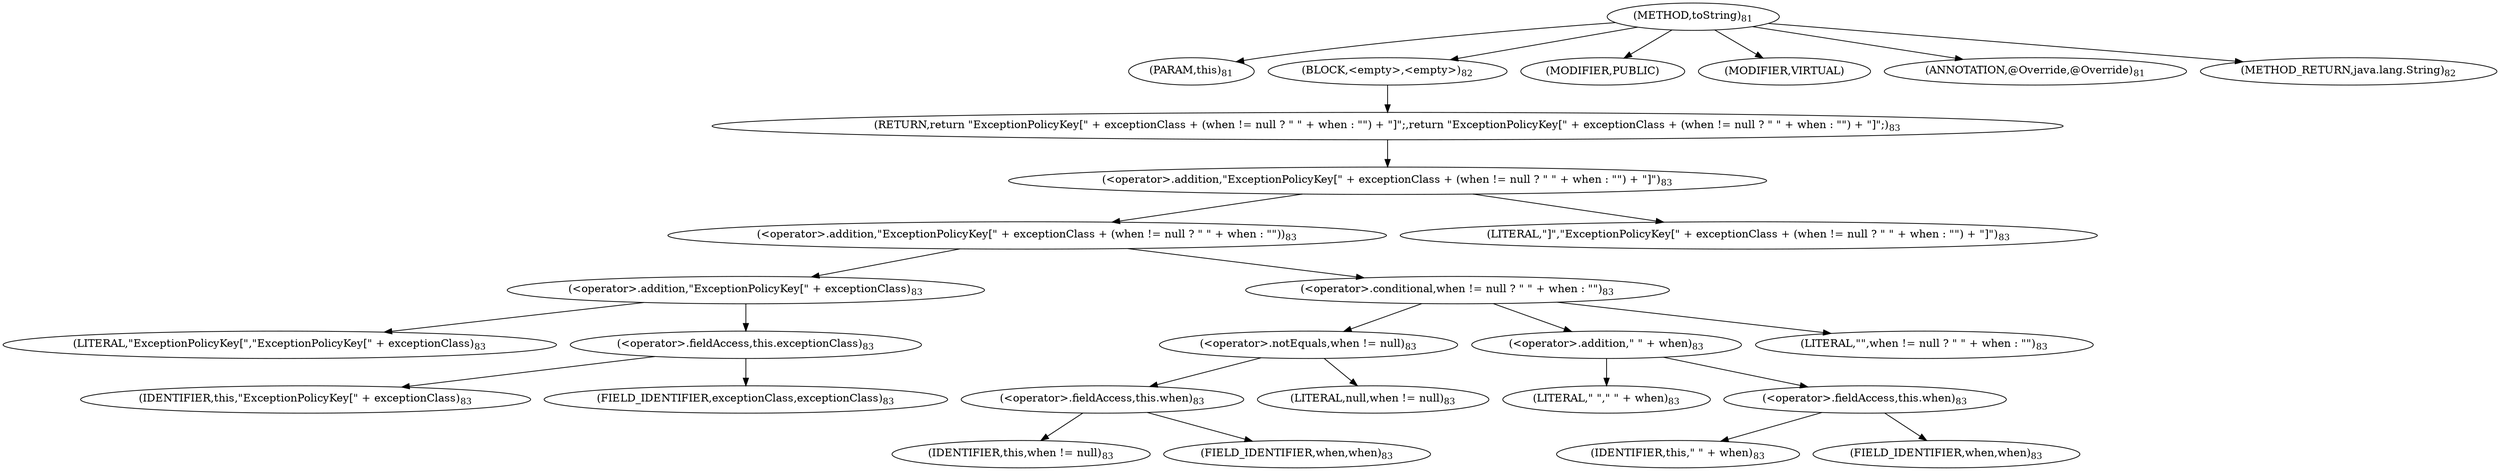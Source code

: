 digraph "toString" {  
"198" [label = <(METHOD,toString)<SUB>81</SUB>> ]
"199" [label = <(PARAM,this)<SUB>81</SUB>> ]
"200" [label = <(BLOCK,&lt;empty&gt;,&lt;empty&gt;)<SUB>82</SUB>> ]
"201" [label = <(RETURN,return &quot;ExceptionPolicyKey[&quot; + exceptionClass + (when != null ? &quot; &quot; + when : &quot;&quot;) + &quot;]&quot;;,return &quot;ExceptionPolicyKey[&quot; + exceptionClass + (when != null ? &quot; &quot; + when : &quot;&quot;) + &quot;]&quot;;)<SUB>83</SUB>> ]
"202" [label = <(&lt;operator&gt;.addition,&quot;ExceptionPolicyKey[&quot; + exceptionClass + (when != null ? &quot; &quot; + when : &quot;&quot;) + &quot;]&quot;)<SUB>83</SUB>> ]
"203" [label = <(&lt;operator&gt;.addition,&quot;ExceptionPolicyKey[&quot; + exceptionClass + (when != null ? &quot; &quot; + when : &quot;&quot;))<SUB>83</SUB>> ]
"204" [label = <(&lt;operator&gt;.addition,&quot;ExceptionPolicyKey[&quot; + exceptionClass)<SUB>83</SUB>> ]
"205" [label = <(LITERAL,&quot;ExceptionPolicyKey[&quot;,&quot;ExceptionPolicyKey[&quot; + exceptionClass)<SUB>83</SUB>> ]
"206" [label = <(&lt;operator&gt;.fieldAccess,this.exceptionClass)<SUB>83</SUB>> ]
"207" [label = <(IDENTIFIER,this,&quot;ExceptionPolicyKey[&quot; + exceptionClass)<SUB>83</SUB>> ]
"208" [label = <(FIELD_IDENTIFIER,exceptionClass,exceptionClass)<SUB>83</SUB>> ]
"209" [label = <(&lt;operator&gt;.conditional,when != null ? &quot; &quot; + when : &quot;&quot;)<SUB>83</SUB>> ]
"210" [label = <(&lt;operator&gt;.notEquals,when != null)<SUB>83</SUB>> ]
"211" [label = <(&lt;operator&gt;.fieldAccess,this.when)<SUB>83</SUB>> ]
"212" [label = <(IDENTIFIER,this,when != null)<SUB>83</SUB>> ]
"213" [label = <(FIELD_IDENTIFIER,when,when)<SUB>83</SUB>> ]
"214" [label = <(LITERAL,null,when != null)<SUB>83</SUB>> ]
"215" [label = <(&lt;operator&gt;.addition,&quot; &quot; + when)<SUB>83</SUB>> ]
"216" [label = <(LITERAL,&quot; &quot;,&quot; &quot; + when)<SUB>83</SUB>> ]
"217" [label = <(&lt;operator&gt;.fieldAccess,this.when)<SUB>83</SUB>> ]
"218" [label = <(IDENTIFIER,this,&quot; &quot; + when)<SUB>83</SUB>> ]
"219" [label = <(FIELD_IDENTIFIER,when,when)<SUB>83</SUB>> ]
"220" [label = <(LITERAL,&quot;&quot;,when != null ? &quot; &quot; + when : &quot;&quot;)<SUB>83</SUB>> ]
"221" [label = <(LITERAL,&quot;]&quot;,&quot;ExceptionPolicyKey[&quot; + exceptionClass + (when != null ? &quot; &quot; + when : &quot;&quot;) + &quot;]&quot;)<SUB>83</SUB>> ]
"222" [label = <(MODIFIER,PUBLIC)> ]
"223" [label = <(MODIFIER,VIRTUAL)> ]
"224" [label = <(ANNOTATION,@Override,@Override)<SUB>81</SUB>> ]
"225" [label = <(METHOD_RETURN,java.lang.String)<SUB>82</SUB>> ]
  "198" -> "199" 
  "198" -> "200" 
  "198" -> "222" 
  "198" -> "223" 
  "198" -> "224" 
  "198" -> "225" 
  "200" -> "201" 
  "201" -> "202" 
  "202" -> "203" 
  "202" -> "221" 
  "203" -> "204" 
  "203" -> "209" 
  "204" -> "205" 
  "204" -> "206" 
  "206" -> "207" 
  "206" -> "208" 
  "209" -> "210" 
  "209" -> "215" 
  "209" -> "220" 
  "210" -> "211" 
  "210" -> "214" 
  "211" -> "212" 
  "211" -> "213" 
  "215" -> "216" 
  "215" -> "217" 
  "217" -> "218" 
  "217" -> "219" 
}

